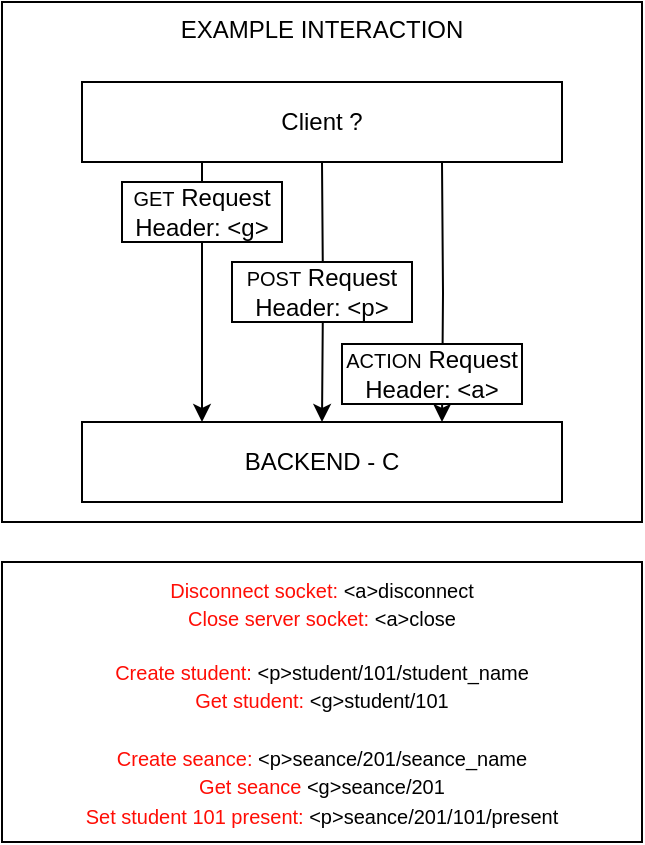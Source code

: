 <mxfile version="25.0.3">
  <diagram name="Page-1" id="5AyqhtqaLf5A3ZenPF8d">
    <mxGraphModel dx="437" dy="396" grid="1" gridSize="10" guides="1" tooltips="1" connect="1" arrows="1" fold="1" page="1" pageScale="1" pageWidth="827" pageHeight="1169" math="0" shadow="0">
      <root>
        <mxCell id="0" />
        <mxCell id="1" parent="0" />
        <mxCell id="wOrCorrKDnmC2u36uK7u-5" value="EXAMPLE INTERACTION" style="rounded=0;whiteSpace=wrap;html=1;fillColor=none;verticalAlign=top;" vertex="1" parent="1">
          <mxGeometry x="120" y="80" width="320" height="260" as="geometry" />
        </mxCell>
        <mxCell id="wOrCorrKDnmC2u36uK7u-1" value="BACKEND - C" style="rounded=0;whiteSpace=wrap;html=1;" vertex="1" parent="1">
          <mxGeometry x="160" y="290" width="240" height="40" as="geometry" />
        </mxCell>
        <mxCell id="wOrCorrKDnmC2u36uK7u-7" style="edgeStyle=orthogonalEdgeStyle;rounded=0;orthogonalLoop=1;jettySize=auto;html=1;exitX=0.25;exitY=1;exitDx=0;exitDy=0;entryX=0.25;entryY=0;entryDx=0;entryDy=0;" edge="1" parent="1" source="wOrCorrKDnmC2u36uK7u-2" target="wOrCorrKDnmC2u36uK7u-1">
          <mxGeometry relative="1" as="geometry" />
        </mxCell>
        <mxCell id="wOrCorrKDnmC2u36uK7u-2" value="Client ?" style="rounded=0;whiteSpace=wrap;html=1;" vertex="1" parent="1">
          <mxGeometry x="160" y="120" width="240" height="40" as="geometry" />
        </mxCell>
        <mxCell id="wOrCorrKDnmC2u36uK7u-8" value="&lt;div&gt;&lt;font style=&quot;font-size: 10px;&quot;&gt;GET&lt;/font&gt; Request&lt;/div&gt;Header: &amp;lt;g&amp;gt;" style="rounded=0;whiteSpace=wrap;html=1;" vertex="1" parent="1">
          <mxGeometry x="180" y="170" width="80" height="30" as="geometry" />
        </mxCell>
        <mxCell id="wOrCorrKDnmC2u36uK7u-9" style="edgeStyle=orthogonalEdgeStyle;rounded=0;orthogonalLoop=1;jettySize=auto;html=1;entryX=0.5;entryY=0;entryDx=0;entryDy=0;" edge="1" parent="1" target="wOrCorrKDnmC2u36uK7u-1">
          <mxGeometry relative="1" as="geometry">
            <mxPoint x="280" y="160" as="sourcePoint" />
            <mxPoint x="279.6" y="280" as="targetPoint" />
          </mxGeometry>
        </mxCell>
        <mxCell id="wOrCorrKDnmC2u36uK7u-10" value="&lt;div&gt;&lt;font style=&quot;font-size: 10px;&quot;&gt;POST&lt;/font&gt; Request&lt;/div&gt;Header: &amp;lt;p&amp;gt;" style="rounded=0;whiteSpace=wrap;html=1;" vertex="1" parent="1">
          <mxGeometry x="235" y="210" width="90" height="30" as="geometry" />
        </mxCell>
        <mxCell id="wOrCorrKDnmC2u36uK7u-12" style="edgeStyle=orthogonalEdgeStyle;rounded=0;orthogonalLoop=1;jettySize=auto;html=1;entryX=0.75;entryY=0;entryDx=0;entryDy=0;" edge="1" parent="1" target="wOrCorrKDnmC2u36uK7u-1">
          <mxGeometry relative="1" as="geometry">
            <mxPoint x="340" y="160" as="sourcePoint" />
            <mxPoint x="340" y="320" as="targetPoint" />
          </mxGeometry>
        </mxCell>
        <mxCell id="wOrCorrKDnmC2u36uK7u-11" value="&lt;div&gt;&lt;font style=&quot;font-size: 10px;&quot;&gt;ACTION&lt;/font&gt; Request&lt;/div&gt;Header: &amp;lt;a&amp;gt;" style="rounded=0;whiteSpace=wrap;html=1;" vertex="1" parent="1">
          <mxGeometry x="290" y="251" width="90" height="30" as="geometry" />
        </mxCell>
        <mxCell id="wOrCorrKDnmC2u36uK7u-13" value="&lt;div&gt;&lt;font style=&quot;font-size: 10px;&quot;&gt;&lt;font color=&quot;#ff0d05&quot;&gt;Disconnect socket:&lt;/font&gt;&amp;nbsp;&lt;span style=&quot;background-color: initial;&quot;&gt;&amp;lt;a&amp;gt;disconnect&lt;/span&gt;&lt;/font&gt;&lt;/div&gt;&lt;div&gt;&lt;font style=&quot;font-size: 10px;&quot; color=&quot;#ff0d05&quot;&gt;Close server socket:&lt;/font&gt;&lt;span style=&quot;font-size: 10px;&quot;&gt;&amp;nbsp;&lt;/span&gt;&lt;span style=&quot;font-size: 10px; background-color: initial;&quot;&gt;&amp;lt;a&amp;gt;close&lt;/span&gt;&lt;span style=&quot;font-size: 10px;&quot;&gt;&lt;br&gt;&lt;/span&gt;&lt;font style=&quot;font-size: 10px;&quot;&gt;&lt;div&gt;&lt;/div&gt;&lt;div&gt;&lt;br style=&quot;font-size: 12px;&quot;&gt;&lt;/div&gt;&lt;/font&gt;&lt;/div&gt;&lt;font style=&quot;font-size: 10px;&quot;&gt;&lt;font color=&quot;#ff0d05&quot;&gt;Create student:&lt;/font&gt;&amp;nbsp;&lt;/font&gt;&lt;span style=&quot;font-size: 10px; background-color: initial;&quot;&gt;&amp;lt;p&amp;gt;student/101/student_name&lt;/span&gt;&lt;div&gt;&lt;font style=&quot;font-size: 10px;&quot;&gt;&lt;font color=&quot;#ff0d05&quot;&gt;Get student:&lt;/font&gt;&amp;nbsp;&lt;/font&gt;&lt;span style=&quot;background-color: initial; font-size: 10px;&quot;&gt;&amp;lt;g&amp;gt;student/101&lt;/span&gt;&lt;div&gt;&lt;/div&gt;&lt;div&gt;&lt;div&gt;&lt;br&gt;&lt;/div&gt;&lt;/div&gt;&lt;div&gt;&lt;font style=&quot;font-size: 10px;&quot; color=&quot;#ff0d05&quot;&gt;Create seance:&amp;nbsp;&lt;/font&gt;&lt;span style=&quot;font-size: 10px;&quot;&gt;&amp;lt;p&amp;gt;seance/201/seance_name&lt;/span&gt;&lt;/div&gt;&lt;div&gt;&lt;font style=&quot;background-color: initial; font-size: 10px;&quot; color=&quot;#ff0d05&quot;&gt;Get seance&amp;nbsp;&lt;/font&gt;&lt;span style=&quot;background-color: initial; font-size: 10px;&quot;&gt;&amp;lt;g&amp;gt;seance/201&lt;/span&gt;&lt;span style=&quot;font-size: 10px;&quot;&gt;&lt;/span&gt;&lt;/div&gt;&lt;div&gt;&lt;font style=&quot;font-size: 10px; background-color: initial;&quot; color=&quot;#ff0d05&quot;&gt;Set student 101 present:&amp;nbsp;&lt;/font&gt;&lt;span style=&quot;font-size: 10px; background-color: initial;&quot;&gt;&amp;lt;p&amp;gt;seance/201/101/present&lt;/span&gt;&lt;/div&gt;&lt;/div&gt;" style="rounded=0;whiteSpace=wrap;html=1;" vertex="1" parent="1">
          <mxGeometry x="120" y="360" width="320" height="140" as="geometry" />
        </mxCell>
      </root>
    </mxGraphModel>
  </diagram>
</mxfile>
